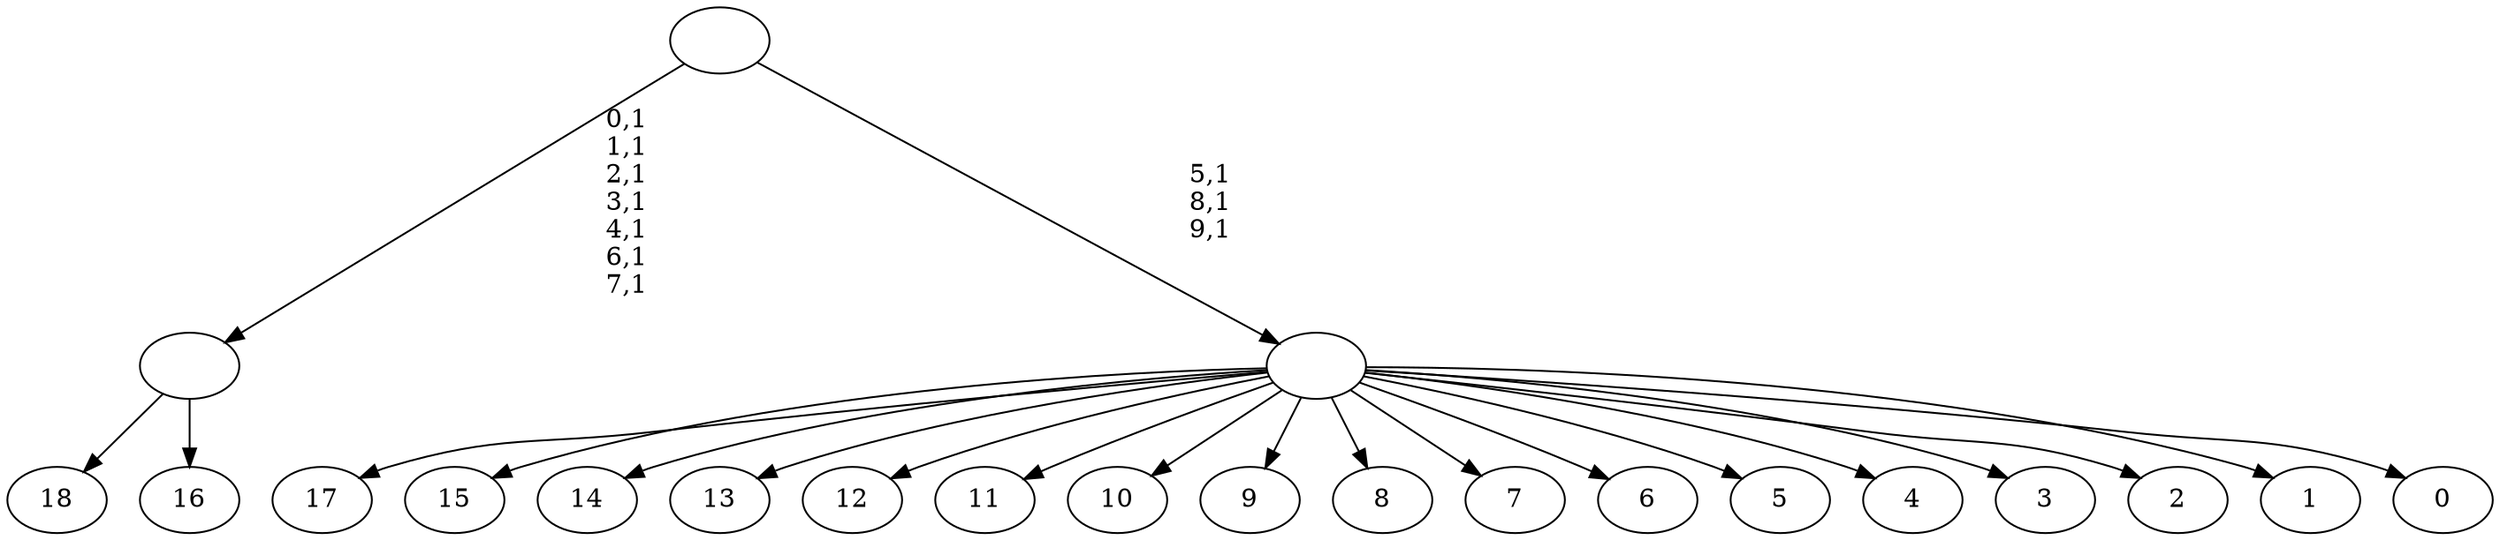 digraph T {
	29 [label="18"]
	28 [label="17"]
	27 [label="16"]
	26 [label=""]
	19 [label="15"]
	18 [label="14"]
	17 [label="13"]
	16 [label="12"]
	15 [label="11"]
	14 [label="10"]
	13 [label="9"]
	12 [label="8"]
	11 [label="7"]
	10 [label="6"]
	9 [label="5"]
	8 [label="4"]
	7 [label="3"]
	6 [label="2"]
	5 [label="1"]
	4 [label="0"]
	3 [label=""]
	0 [label=""]
	26 -> 29 [label=""]
	26 -> 27 [label=""]
	3 -> 28 [label=""]
	3 -> 19 [label=""]
	3 -> 18 [label=""]
	3 -> 17 [label=""]
	3 -> 16 [label=""]
	3 -> 15 [label=""]
	3 -> 14 [label=""]
	3 -> 13 [label=""]
	3 -> 12 [label=""]
	3 -> 11 [label=""]
	3 -> 10 [label=""]
	3 -> 9 [label=""]
	3 -> 8 [label=""]
	3 -> 7 [label=""]
	3 -> 6 [label=""]
	3 -> 5 [label=""]
	3 -> 4 [label=""]
	0 -> 3 [label="5,1\n8,1\n9,1"]
	0 -> 26 [label="0,1\n1,1\n2,1\n3,1\n4,1\n6,1\n7,1"]
}
